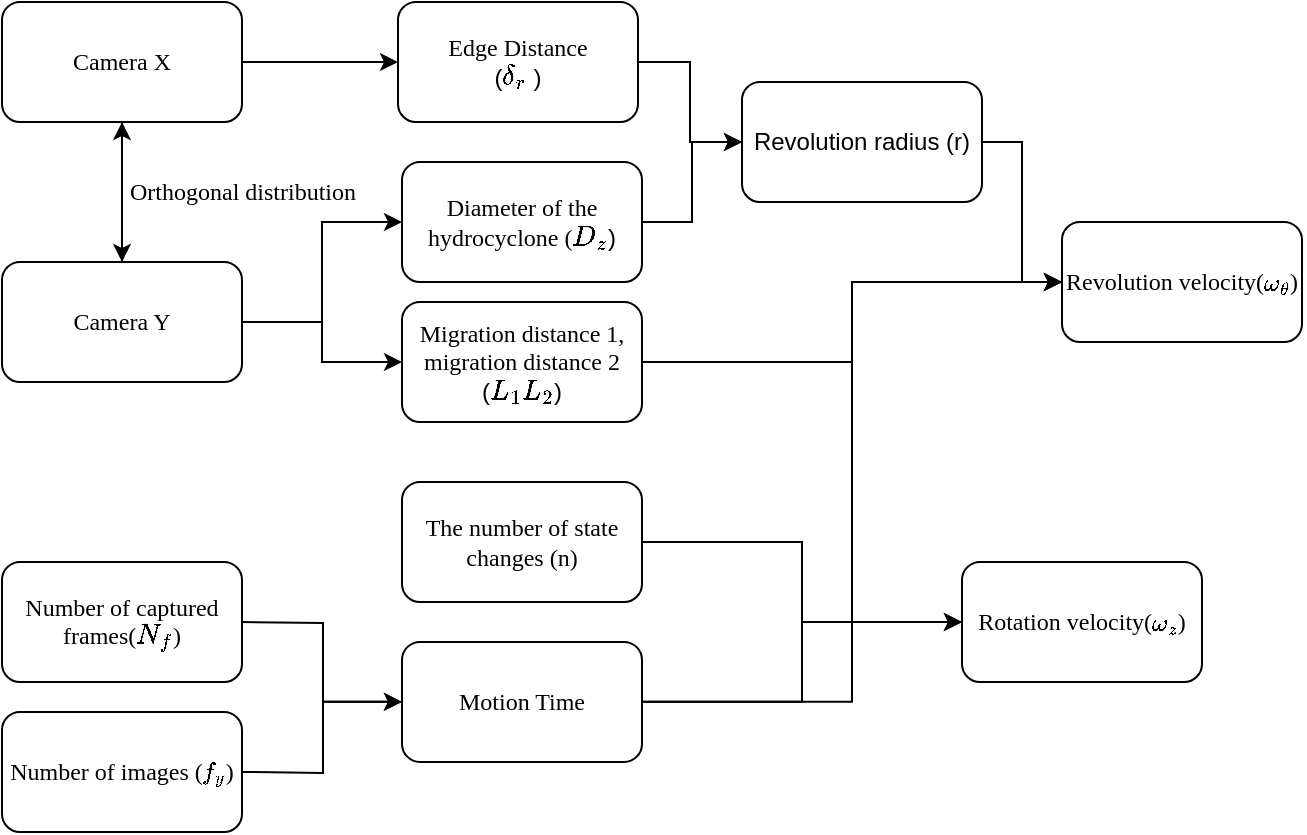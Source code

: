 <mxfile version="26.1.1">
  <diagram id="C5RBs43oDa-KdzZeNtuy" name="Page-1">
    <mxGraphModel dx="1696" dy="497" grid="0" gridSize="10" guides="1" tooltips="1" connect="1" arrows="1" fold="1" page="1" pageScale="1" pageWidth="827" pageHeight="1169" math="1" shadow="0">
      <root>
        <mxCell id="WIyWlLk6GJQsqaUBKTNV-0" />
        <mxCell id="WIyWlLk6GJQsqaUBKTNV-1" parent="WIyWlLk6GJQsqaUBKTNV-0" />
        <mxCell id="cnTVFmawlj7cKAnSD6l6-14" style="edgeStyle=orthogonalEdgeStyle;rounded=0;orthogonalLoop=1;jettySize=auto;html=1;entryX=0.5;entryY=0;entryDx=0;entryDy=0;fontFamily=Times New Roman;fontSize=12;fontColor=default;" parent="WIyWlLk6GJQsqaUBKTNV-1" source="cnTVFmawlj7cKAnSD6l6-1" target="cnTVFmawlj7cKAnSD6l6-2" edge="1">
          <mxGeometry relative="1" as="geometry" />
        </mxCell>
        <mxCell id="cnTVFmawlj7cKAnSD6l6-15" value="Orthogonal distribution" style="edgeLabel;html=1;align=center;verticalAlign=middle;resizable=0;points=[];rounded=1;shadow=0;glass=0;strokeColor=default;strokeWidth=1;fontFamily=Times New Roman;fontSize=12;fontColor=default;fillColor=default;" parent="cnTVFmawlj7cKAnSD6l6-14" vertex="1" connectable="0">
          <mxGeometry x="0.006" y="-2" relative="1" as="geometry">
            <mxPoint x="62" as="offset" />
          </mxGeometry>
        </mxCell>
        <mxCell id="cnTVFmawlj7cKAnSD6l6-16" style="edgeStyle=orthogonalEdgeStyle;rounded=0;orthogonalLoop=1;jettySize=auto;html=1;entryX=0;entryY=0.5;entryDx=0;entryDy=0;fontFamily=Times New Roman;fontSize=12;fontColor=default;" parent="WIyWlLk6GJQsqaUBKTNV-1" source="cnTVFmawlj7cKAnSD6l6-1" target="cnTVFmawlj7cKAnSD6l6-3" edge="1">
          <mxGeometry relative="1" as="geometry" />
        </mxCell>
        <mxCell id="cnTVFmawlj7cKAnSD6l6-1" value="&lt;font face=&quot;Times New Roman&quot;&gt;Camera X&lt;/font&gt;" style="rounded=1;whiteSpace=wrap;html=1;shadow=0;glass=0;strokeColor=default;strokeWidth=1;align=center;verticalAlign=middle;fontFamily=Helvetica;fontSize=12;fontColor=default;fillColor=default;" parent="WIyWlLk6GJQsqaUBKTNV-1" vertex="1">
          <mxGeometry x="-100" y="160" width="120" height="60" as="geometry" />
        </mxCell>
        <mxCell id="cnTVFmawlj7cKAnSD6l6-17" style="edgeStyle=orthogonalEdgeStyle;rounded=0;orthogonalLoop=1;jettySize=auto;html=1;entryX=0;entryY=0.5;entryDx=0;entryDy=0;fontFamily=Times New Roman;fontSize=12;fontColor=default;" parent="WIyWlLk6GJQsqaUBKTNV-1" source="cnTVFmawlj7cKAnSD6l6-2" target="cnTVFmawlj7cKAnSD6l6-4" edge="1">
          <mxGeometry relative="1" as="geometry" />
        </mxCell>
        <mxCell id="cnTVFmawlj7cKAnSD6l6-19" style="edgeStyle=orthogonalEdgeStyle;rounded=0;orthogonalLoop=1;jettySize=auto;html=1;entryX=0;entryY=0.5;entryDx=0;entryDy=0;fontFamily=Times New Roman;fontSize=12;fontColor=default;" parent="WIyWlLk6GJQsqaUBKTNV-1" source="cnTVFmawlj7cKAnSD6l6-2" target="cnTVFmawlj7cKAnSD6l6-18" edge="1">
          <mxGeometry relative="1" as="geometry" />
        </mxCell>
        <mxCell id="cnTVFmawlj7cKAnSD6l6-20" style="edgeStyle=orthogonalEdgeStyle;rounded=0;orthogonalLoop=1;jettySize=auto;html=1;fontFamily=Times New Roman;fontSize=12;fontColor=default;" parent="WIyWlLk6GJQsqaUBKTNV-1" source="cnTVFmawlj7cKAnSD6l6-2" edge="1">
          <mxGeometry relative="1" as="geometry">
            <mxPoint x="-40" y="220" as="targetPoint" />
          </mxGeometry>
        </mxCell>
        <mxCell id="cnTVFmawlj7cKAnSD6l6-2" value="&lt;font face=&quot;Times New Roman&quot;&gt;Camera Y&lt;/font&gt;" style="rounded=1;whiteSpace=wrap;html=1;shadow=0;glass=0;strokeColor=default;strokeWidth=1;align=center;verticalAlign=middle;fontFamily=Helvetica;fontSize=12;fontColor=default;fillColor=default;" parent="WIyWlLk6GJQsqaUBKTNV-1" vertex="1">
          <mxGeometry x="-100" y="290" width="120" height="60" as="geometry" />
        </mxCell>
        <mxCell id="cnTVFmawlj7cKAnSD6l6-25" style="edgeStyle=orthogonalEdgeStyle;rounded=0;orthogonalLoop=1;jettySize=auto;html=1;entryX=0;entryY=0.5;entryDx=0;entryDy=0;fontFamily=Times New Roman;fontSize=12;fontColor=default;" parent="WIyWlLk6GJQsqaUBKTNV-1" source="cnTVFmawlj7cKAnSD6l6-3" target="cnTVFmawlj7cKAnSD6l6-8" edge="1">
          <mxGeometry relative="1" as="geometry" />
        </mxCell>
        <mxCell id="cnTVFmawlj7cKAnSD6l6-26" style="edgeStyle=orthogonalEdgeStyle;rounded=0;orthogonalLoop=1;jettySize=auto;html=1;entryX=0;entryY=0.5;entryDx=0;entryDy=0;fontFamily=Times New Roman;fontSize=12;fontColor=default;" parent="WIyWlLk6GJQsqaUBKTNV-1" source="cnTVFmawlj7cKAnSD6l6-4" target="cnTVFmawlj7cKAnSD6l6-8" edge="1">
          <mxGeometry relative="1" as="geometry" />
        </mxCell>
        <mxCell id="cnTVFmawlj7cKAnSD6l6-4" value="&lt;font face=&quot;Times New Roman&quot;&gt;Diameter of the hydrocyclone (&lt;/font&gt;\(D_z\))" style="rounded=1;whiteSpace=wrap;html=1;shadow=0;glass=0;strokeColor=default;strokeWidth=1;align=center;verticalAlign=middle;fontFamily=Helvetica;fontSize=12;fontColor=default;fillColor=default;" parent="WIyWlLk6GJQsqaUBKTNV-1" vertex="1">
          <mxGeometry x="100" y="240" width="120" height="60" as="geometry" />
        </mxCell>
        <mxCell id="cnTVFmawlj7cKAnSD6l6-23" style="edgeStyle=orthogonalEdgeStyle;rounded=0;orthogonalLoop=1;jettySize=auto;html=1;entryX=0;entryY=0.5;entryDx=0;entryDy=0;fontFamily=Times New Roman;fontSize=12;fontColor=default;" parent="WIyWlLk6GJQsqaUBKTNV-1" target="cnTVFmawlj7cKAnSD6l6-22" edge="1">
          <mxGeometry relative="1" as="geometry">
            <mxPoint x="20" y="469.999" as="sourcePoint" />
          </mxGeometry>
        </mxCell>
        <mxCell id="cnTVFmawlj7cKAnSD6l6-6" value="&lt;font face=&quot;Times New Roman&quot;&gt;Number of captured frames(&lt;/font&gt;&lt;span style=&quot;text-align: left;&quot;&gt;`N_f`&lt;/span&gt;&lt;font face=&quot;Times New Roman&quot;&gt;)&lt;/font&gt;" style="rounded=1;whiteSpace=wrap;html=1;shadow=0;glass=0;strokeColor=default;strokeWidth=1;align=center;verticalAlign=middle;fontFamily=Helvetica;fontSize=12;fontColor=default;fillColor=default;" parent="WIyWlLk6GJQsqaUBKTNV-1" vertex="1">
          <mxGeometry x="-100" y="440" width="120" height="60" as="geometry" />
        </mxCell>
        <mxCell id="cnTVFmawlj7cKAnSD6l6-24" style="edgeStyle=orthogonalEdgeStyle;rounded=0;orthogonalLoop=1;jettySize=auto;html=1;entryX=0;entryY=0.5;entryDx=0;entryDy=0;fontFamily=Times New Roman;fontSize=12;fontColor=default;" parent="WIyWlLk6GJQsqaUBKTNV-1" target="cnTVFmawlj7cKAnSD6l6-22" edge="1">
          <mxGeometry relative="1" as="geometry">
            <mxPoint x="20" y="544.969" as="sourcePoint" />
          </mxGeometry>
        </mxCell>
        <mxCell id="cnTVFmawlj7cKAnSD6l6-7" value="&lt;font face=&quot;Times New Roman&quot;&gt;Number of images (`f_y`)&lt;/font&gt;" style="rounded=1;whiteSpace=wrap;html=1;shadow=0;glass=0;strokeColor=default;strokeWidth=1;align=center;verticalAlign=middle;fontFamily=Helvetica;fontSize=12;fontColor=default;fillColor=default;" parent="WIyWlLk6GJQsqaUBKTNV-1" vertex="1">
          <mxGeometry x="-100" y="514.97" width="120" height="60" as="geometry" />
        </mxCell>
        <mxCell id="cnTVFmawlj7cKAnSD6l6-28" style="edgeStyle=orthogonalEdgeStyle;rounded=0;orthogonalLoop=1;jettySize=auto;html=1;entryX=0;entryY=0.5;entryDx=0;entryDy=0;fontFamily=Times New Roman;fontSize=12;fontColor=default;" parent="WIyWlLk6GJQsqaUBKTNV-1" source="cnTVFmawlj7cKAnSD6l6-8" target="cnTVFmawlj7cKAnSD6l6-10" edge="1">
          <mxGeometry relative="1" as="geometry" />
        </mxCell>
        <mxCell id="cnTVFmawlj7cKAnSD6l6-8" value="Revolution radius (r)" style="rounded=1;whiteSpace=wrap;html=1;shadow=0;glass=0;strokeColor=default;strokeWidth=1;align=center;verticalAlign=middle;fontFamily=Helvetica;fontSize=12;fontColor=default;fillColor=default;" parent="WIyWlLk6GJQsqaUBKTNV-1" vertex="1">
          <mxGeometry x="270" y="200" width="120" height="60" as="geometry" />
        </mxCell>
        <mxCell id="cnTVFmawlj7cKAnSD6l6-10" value="Revolution velocity(`\omega_\theta`)" style="rounded=1;whiteSpace=wrap;html=1;shadow=0;glass=0;strokeColor=default;strokeWidth=1;align=center;verticalAlign=middle;fontFamily=Times New Roman;fontSize=12;fontColor=default;fillColor=default;" parent="WIyWlLk6GJQsqaUBKTNV-1" vertex="1">
          <mxGeometry x="430" y="270" width="120" height="60" as="geometry" />
        </mxCell>
        <mxCell id="cnTVFmawlj7cKAnSD6l6-11" value="Rotation velocity(`\omega_z`)" style="rounded=1;whiteSpace=wrap;html=1;shadow=0;glass=0;strokeColor=default;strokeWidth=1;align=center;verticalAlign=middle;fontFamily=Times New Roman;fontSize=12;fontColor=default;fillColor=default;" parent="WIyWlLk6GJQsqaUBKTNV-1" vertex="1">
          <mxGeometry x="380" y="440" width="120" height="60" as="geometry" />
        </mxCell>
        <mxCell id="cnTVFmawlj7cKAnSD6l6-31" style="edgeStyle=orthogonalEdgeStyle;rounded=0;orthogonalLoop=1;jettySize=auto;html=1;entryX=0;entryY=0.5;entryDx=0;entryDy=0;fontFamily=Times New Roman;fontSize=12;fontColor=default;" parent="WIyWlLk6GJQsqaUBKTNV-1" source="cnTVFmawlj7cKAnSD6l6-12" target="cnTVFmawlj7cKAnSD6l6-11" edge="1">
          <mxGeometry relative="1" as="geometry" />
        </mxCell>
        <mxCell id="cnTVFmawlj7cKAnSD6l6-12" value="The number of state changes&amp;nbsp;&lt;span style=&quot;background-color: transparent; color: light-dark(rgb(0, 0, 0), rgb(255, 255, 255));&quot;&gt;(n)&lt;/span&gt;" style="rounded=1;whiteSpace=wrap;html=1;shadow=0;glass=0;strokeColor=default;strokeWidth=1;align=center;verticalAlign=middle;fontFamily=Times New Roman;fontSize=12;fontColor=default;fillColor=default;" parent="WIyWlLk6GJQsqaUBKTNV-1" vertex="1">
          <mxGeometry x="100" y="400" width="120" height="60" as="geometry" />
        </mxCell>
        <mxCell id="cnTVFmawlj7cKAnSD6l6-27" style="edgeStyle=orthogonalEdgeStyle;rounded=0;orthogonalLoop=1;jettySize=auto;html=1;entryX=0;entryY=0.5;entryDx=0;entryDy=0;fontFamily=Times New Roman;fontSize=12;fontColor=default;" parent="WIyWlLk6GJQsqaUBKTNV-1" source="cnTVFmawlj7cKAnSD6l6-18" target="cnTVFmawlj7cKAnSD6l6-10" edge="1">
          <mxGeometry relative="1" as="geometry" />
        </mxCell>
        <mxCell id="cnTVFmawlj7cKAnSD6l6-18" value="Migration distance 1, migration distance 2&lt;div&gt;&lt;span style=&quot;font-family: Helvetica; text-align: left;&quot;&gt;(`L_1`&lt;/span&gt;&lt;span style=&quot;font-family: Helvetica; text-align: left; background-color: transparent; color: light-dark(rgb(0, 0, 0), rgb(255, 255, 255));&quot;&gt;`L_2`)&lt;/span&gt;&lt;/div&gt;" style="rounded=1;whiteSpace=wrap;html=1;shadow=0;glass=0;strokeColor=default;strokeWidth=1;align=center;verticalAlign=middle;fontFamily=Times New Roman;fontSize=12;fontColor=default;fillColor=default;" parent="WIyWlLk6GJQsqaUBKTNV-1" vertex="1">
          <mxGeometry x="100" y="310" width="120" height="60" as="geometry" />
        </mxCell>
        <mxCell id="cnTVFmawlj7cKAnSD6l6-29" style="edgeStyle=orthogonalEdgeStyle;rounded=0;orthogonalLoop=1;jettySize=auto;html=1;entryX=0;entryY=0.5;entryDx=0;entryDy=0;fontFamily=Times New Roman;fontSize=12;fontColor=default;" parent="WIyWlLk6GJQsqaUBKTNV-1" source="cnTVFmawlj7cKAnSD6l6-22" target="cnTVFmawlj7cKAnSD6l6-10" edge="1">
          <mxGeometry relative="1" as="geometry" />
        </mxCell>
        <mxCell id="cnTVFmawlj7cKAnSD6l6-32" style="edgeStyle=orthogonalEdgeStyle;rounded=0;orthogonalLoop=1;jettySize=auto;html=1;entryX=0;entryY=0.5;entryDx=0;entryDy=0;fontFamily=Times New Roman;fontSize=12;fontColor=default;" parent="WIyWlLk6GJQsqaUBKTNV-1" source="cnTVFmawlj7cKAnSD6l6-22" target="cnTVFmawlj7cKAnSD6l6-11" edge="1">
          <mxGeometry relative="1" as="geometry" />
        </mxCell>
        <mxCell id="cnTVFmawlj7cKAnSD6l6-22" value="Motion Time" style="rounded=1;whiteSpace=wrap;html=1;shadow=0;glass=0;strokeColor=default;strokeWidth=1;align=center;verticalAlign=middle;fontFamily=Times New Roman;fontSize=12;fontColor=default;fillColor=default;" parent="WIyWlLk6GJQsqaUBKTNV-1" vertex="1">
          <mxGeometry x="100" y="479.94" width="120" height="60" as="geometry" />
        </mxCell>
        <mxCell id="dGoyk-tfxZ9PXUSBe2lM-3" value="" style="group" vertex="1" connectable="0" parent="WIyWlLk6GJQsqaUBKTNV-1">
          <mxGeometry x="98" y="160" width="120" height="60" as="geometry" />
        </mxCell>
        <mxCell id="cnTVFmawlj7cKAnSD6l6-3" value="&lt;font face=&quot;Times New Roman&quot;&gt;Edge Distance&lt;/font&gt;&lt;div&gt;&lt;span style=&quot;text-align: left;&quot;&gt;(\(\delta_r\) )&lt;/span&gt;&lt;font face=&quot;Times New Roman&quot;&gt;&lt;/font&gt;&lt;/div&gt;" style="rounded=1;whiteSpace=wrap;html=1;shadow=0;glass=0;strokeColor=default;strokeWidth=1;align=center;verticalAlign=middle;fontFamily=Helvetica;fontSize=12;fontColor=default;fillColor=default;" parent="dGoyk-tfxZ9PXUSBe2lM-3" vertex="1">
          <mxGeometry width="120" height="60" as="geometry" />
        </mxCell>
      </root>
    </mxGraphModel>
  </diagram>
</mxfile>
